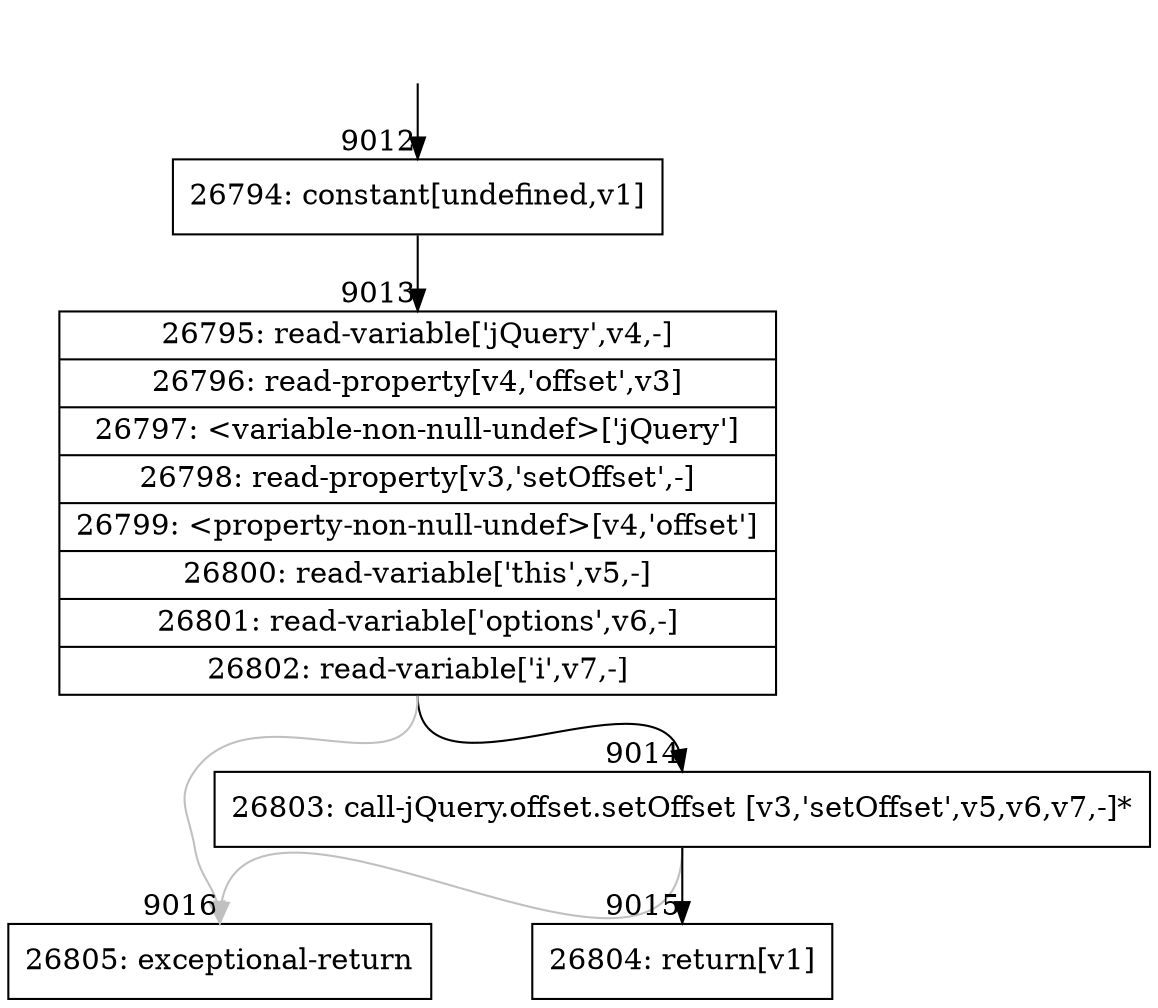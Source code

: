 digraph {
rankdir="TD"
BB_entry565[shape=none,label=""];
BB_entry565 -> BB9012 [tailport=s, headport=n, headlabel="    9012"]
BB9012 [shape=record label="{26794: constant[undefined,v1]}" ] 
BB9012 -> BB9013 [tailport=s, headport=n, headlabel="      9013"]
BB9013 [shape=record label="{26795: read-variable['jQuery',v4,-]|26796: read-property[v4,'offset',v3]|26797: \<variable-non-null-undef\>['jQuery']|26798: read-property[v3,'setOffset',-]|26799: \<property-non-null-undef\>[v4,'offset']|26800: read-variable['this',v5,-]|26801: read-variable['options',v6,-]|26802: read-variable['i',v7,-]}" ] 
BB9013 -> BB9014 [tailport=s, headport=n, headlabel="      9014"]
BB9013 -> BB9016 [tailport=s, headport=n, color=gray, headlabel="      9016"]
BB9014 [shape=record label="{26803: call-jQuery.offset.setOffset [v3,'setOffset',v5,v6,v7,-]*}" ] 
BB9014 -> BB9015 [tailport=s, headport=n, headlabel="      9015"]
BB9014 -> BB9016 [tailport=s, headport=n, color=gray]
BB9015 [shape=record label="{26804: return[v1]}" ] 
BB9016 [shape=record label="{26805: exceptional-return}" ] 
}

